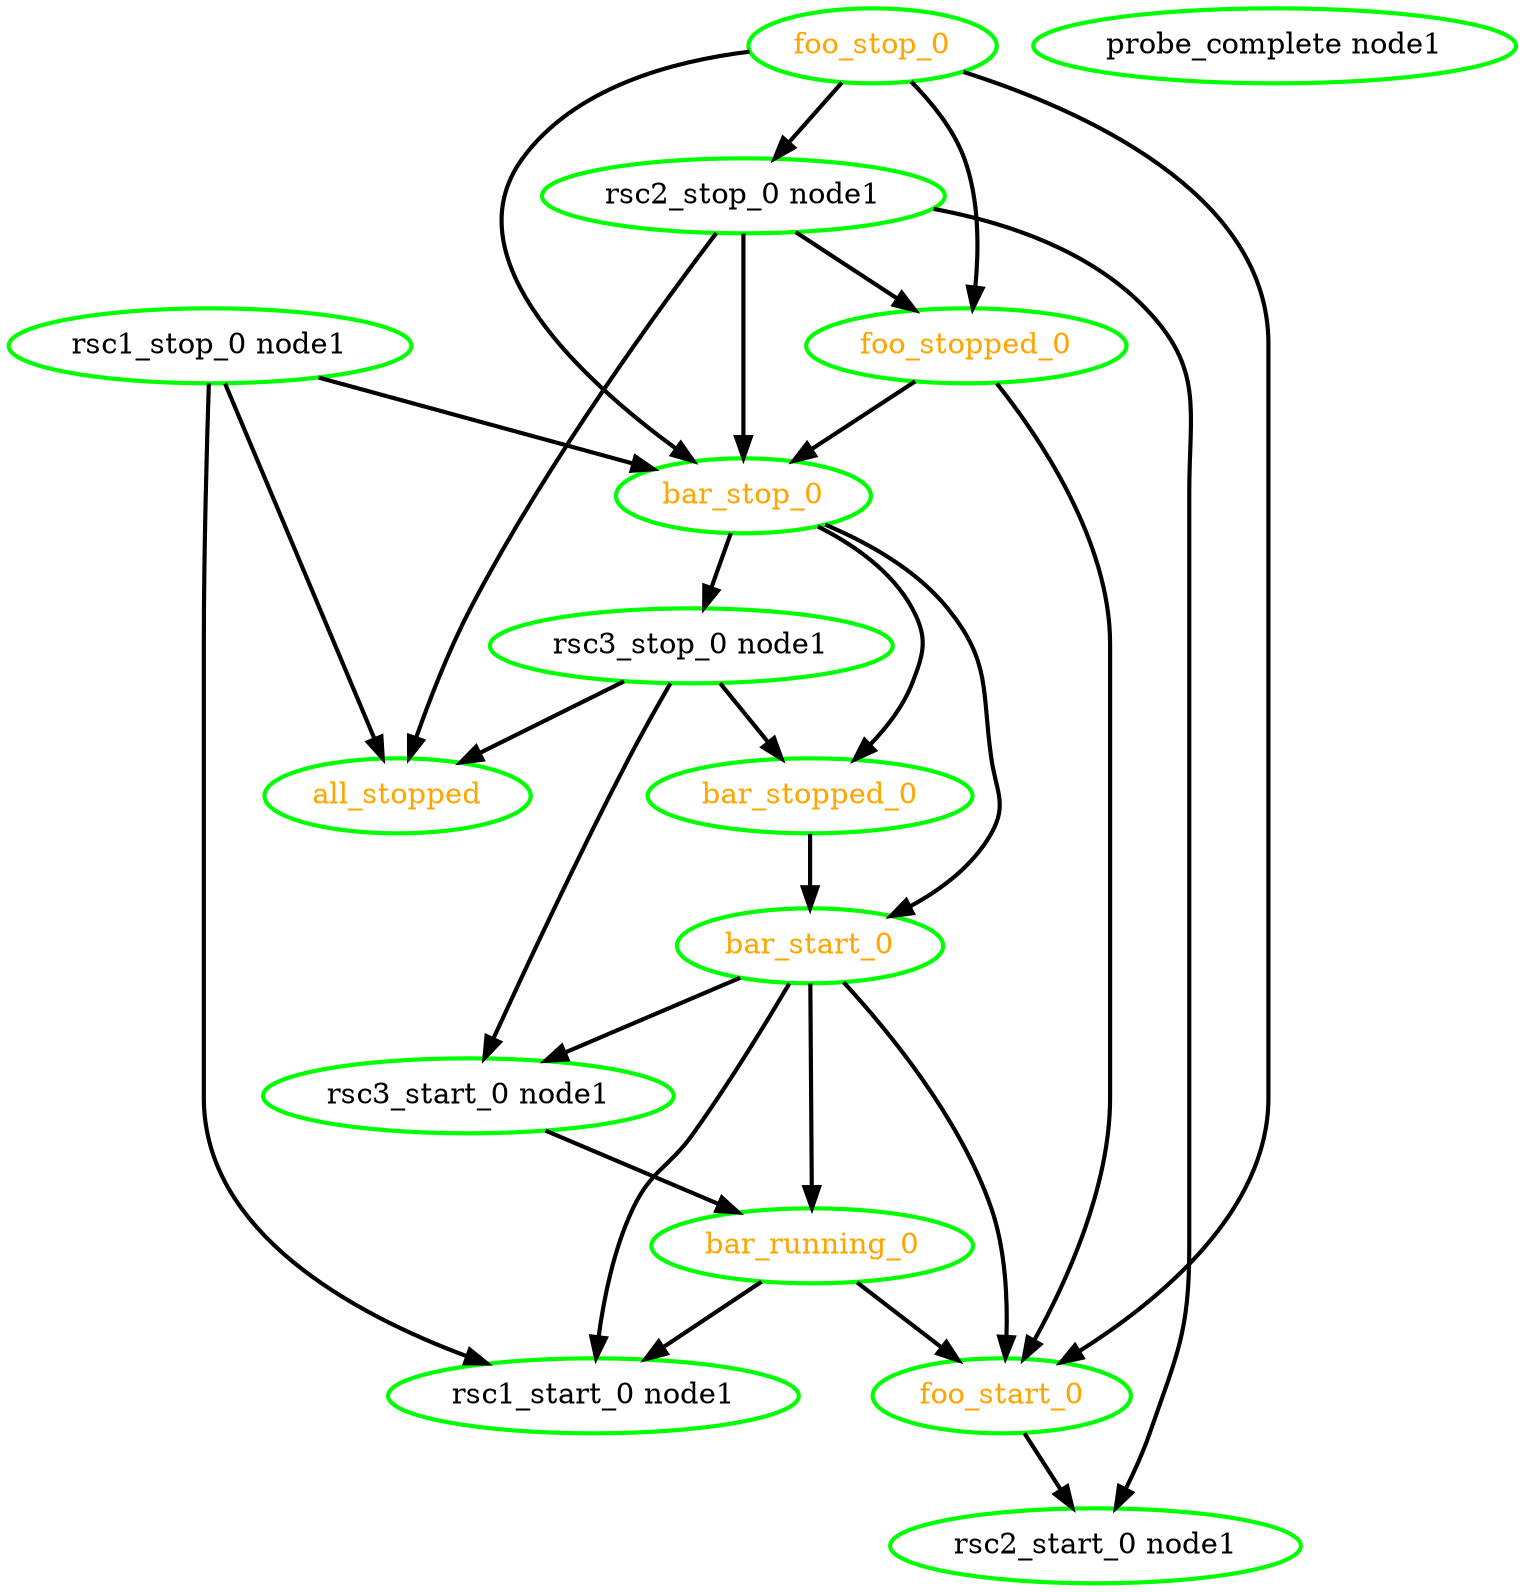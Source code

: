  digraph "g" {
"all_stopped" [ style=bold color="green" fontcolor="orange"  ]
"bar_running_0" -> "foo_start_0" [ style = bold]
"bar_running_0" -> "rsc1_start_0 node1" [ style = bold]
"bar_running_0" [ style=bold color="green" fontcolor="orange" ]
"bar_start_0" -> "bar_running_0" [ style = bold]
"bar_start_0" -> "foo_start_0" [ style = bold]
"bar_start_0" -> "rsc1_start_0 node1" [ style = bold]
"bar_start_0" -> "rsc3_start_0 node1" [ style = bold]
"bar_start_0" [ style=bold color="green" fontcolor="orange" ]
"bar_stop_0" -> "bar_start_0" [ style = bold]
"bar_stop_0" -> "bar_stopped_0" [ style = bold]
"bar_stop_0" -> "rsc3_stop_0 node1" [ style = bold]
"bar_stop_0" [ style=bold color="green" fontcolor="orange" ]
"bar_stopped_0" -> "bar_start_0" [ style = bold]
"bar_stopped_0" [ style=bold color="green" fontcolor="orange" ]
"foo_start_0" -> "rsc2_start_0 node1" [ style = bold]
"foo_start_0" [ style=bold color="green" fontcolor="orange" ]
"foo_stop_0" -> "bar_stop_0" [ style = bold]
"foo_stop_0" -> "foo_start_0" [ style = bold]
"foo_stop_0" -> "foo_stopped_0" [ style = bold]
"foo_stop_0" -> "rsc2_stop_0 node1" [ style = bold]
"foo_stop_0" [ style=bold color="green" fontcolor="orange" ]
"foo_stopped_0" -> "bar_stop_0" [ style = bold]
"foo_stopped_0" -> "foo_start_0" [ style = bold]
"foo_stopped_0" [ style=bold color="green" fontcolor="orange" ]
"probe_complete node1" [ style=bold color="green" fontcolor="black" ]
"rsc1_start_0 node1" [ style=bold color="green" fontcolor="black" ]
"rsc1_stop_0 node1" -> "all_stopped" [ style = bold]
"rsc1_stop_0 node1" -> "bar_stop_0" [ style = bold]
"rsc1_stop_0 node1" -> "rsc1_start_0 node1" [ style = bold]
"rsc1_stop_0 node1" [ style=bold color="green" fontcolor="black" ]
"rsc2_start_0 node1" [ style=bold color="green" fontcolor="black" ]
"rsc2_stop_0 node1" -> "all_stopped" [ style = bold]
"rsc2_stop_0 node1" -> "bar_stop_0" [ style = bold]
"rsc2_stop_0 node1" -> "foo_stopped_0" [ style = bold]
"rsc2_stop_0 node1" -> "rsc2_start_0 node1" [ style = bold]
"rsc2_stop_0 node1" [ style=bold color="green" fontcolor="black" ]
"rsc3_start_0 node1" -> "bar_running_0" [ style = bold]
"rsc3_start_0 node1" [ style=bold color="green" fontcolor="black" ]
"rsc3_stop_0 node1" -> "all_stopped" [ style = bold]
"rsc3_stop_0 node1" -> "bar_stopped_0" [ style = bold]
"rsc3_stop_0 node1" -> "rsc3_start_0 node1" [ style = bold]
"rsc3_stop_0 node1" [ style=bold color="green" fontcolor="black" ]
}
